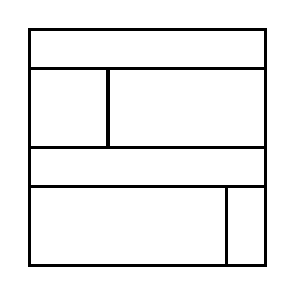 \begin{tikzpicture}[very thick, scale=.5]
    \draw (0,5) rectangle (6,6);
    \draw (0,3) rectangle (2,5);
    \draw (2,3) rectangle (6,5);
    \draw (0,2) rectangle (6,3);
    \draw (0,0) rectangle (5,2);
    \draw (5,0) rectangle (6,2);
\end{tikzpicture}
